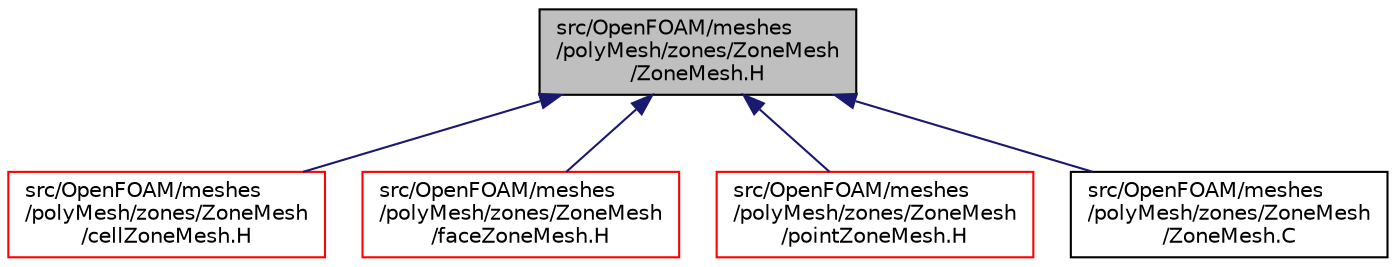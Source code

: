 digraph "src/OpenFOAM/meshes/polyMesh/zones/ZoneMesh/ZoneMesh.H"
{
  bgcolor="transparent";
  edge [fontname="Helvetica",fontsize="10",labelfontname="Helvetica",labelfontsize="10"];
  node [fontname="Helvetica",fontsize="10",shape=record];
  Node139 [label="src/OpenFOAM/meshes\l/polyMesh/zones/ZoneMesh\l/ZoneMesh.H",height=0.2,width=0.4,color="black", fillcolor="grey75", style="filled", fontcolor="black"];
  Node139 -> Node140 [dir="back",color="midnightblue",fontsize="10",style="solid",fontname="Helvetica"];
  Node140 [label="src/OpenFOAM/meshes\l/polyMesh/zones/ZoneMesh\l/cellZoneMesh.H",height=0.2,width=0.4,color="red",URL="$a12587.html",tooltip="Foam::cellZoneMesh. "];
  Node139 -> Node2668 [dir="back",color="midnightblue",fontsize="10",style="solid",fontname="Helvetica"];
  Node2668 [label="src/OpenFOAM/meshes\l/polyMesh/zones/ZoneMesh\l/faceZoneMesh.H",height=0.2,width=0.4,color="red",URL="$a12593.html",tooltip="Foam::faceZoneMesh. "];
  Node139 -> Node2669 [dir="back",color="midnightblue",fontsize="10",style="solid",fontname="Helvetica"];
  Node2669 [label="src/OpenFOAM/meshes\l/polyMesh/zones/ZoneMesh\l/pointZoneMesh.H",height=0.2,width=0.4,color="red",URL="$a12599.html",tooltip="Foam::pointZoneMesh. "];
  Node139 -> Node2670 [dir="back",color="midnightblue",fontsize="10",style="solid",fontname="Helvetica"];
  Node2670 [label="src/OpenFOAM/meshes\l/polyMesh/zones/ZoneMesh\l/ZoneMesh.C",height=0.2,width=0.4,color="black",URL="$a12605.html"];
}
